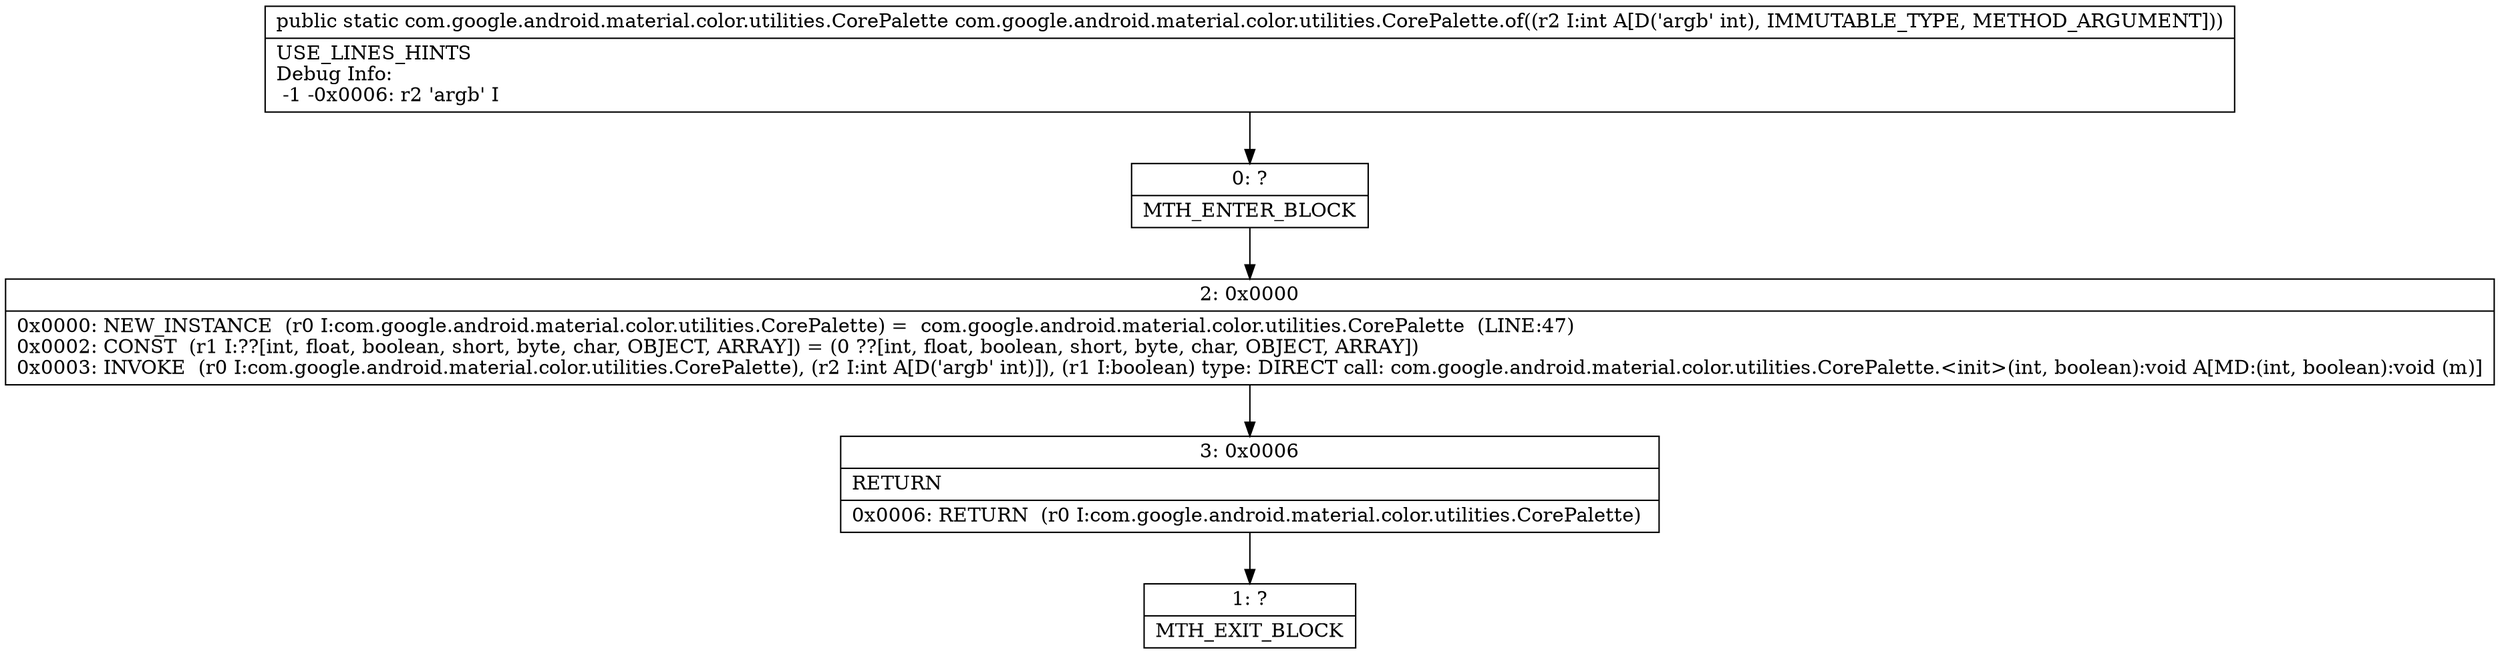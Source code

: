 digraph "CFG forcom.google.android.material.color.utilities.CorePalette.of(I)Lcom\/google\/android\/material\/color\/utilities\/CorePalette;" {
Node_0 [shape=record,label="{0\:\ ?|MTH_ENTER_BLOCK\l}"];
Node_2 [shape=record,label="{2\:\ 0x0000|0x0000: NEW_INSTANCE  (r0 I:com.google.android.material.color.utilities.CorePalette) =  com.google.android.material.color.utilities.CorePalette  (LINE:47)\l0x0002: CONST  (r1 I:??[int, float, boolean, short, byte, char, OBJECT, ARRAY]) = (0 ??[int, float, boolean, short, byte, char, OBJECT, ARRAY]) \l0x0003: INVOKE  (r0 I:com.google.android.material.color.utilities.CorePalette), (r2 I:int A[D('argb' int)]), (r1 I:boolean) type: DIRECT call: com.google.android.material.color.utilities.CorePalette.\<init\>(int, boolean):void A[MD:(int, boolean):void (m)]\l}"];
Node_3 [shape=record,label="{3\:\ 0x0006|RETURN\l|0x0006: RETURN  (r0 I:com.google.android.material.color.utilities.CorePalette) \l}"];
Node_1 [shape=record,label="{1\:\ ?|MTH_EXIT_BLOCK\l}"];
MethodNode[shape=record,label="{public static com.google.android.material.color.utilities.CorePalette com.google.android.material.color.utilities.CorePalette.of((r2 I:int A[D('argb' int), IMMUTABLE_TYPE, METHOD_ARGUMENT]))  | USE_LINES_HINTS\lDebug Info:\l  \-1 \-0x0006: r2 'argb' I\l}"];
MethodNode -> Node_0;Node_0 -> Node_2;
Node_2 -> Node_3;
Node_3 -> Node_1;
}

